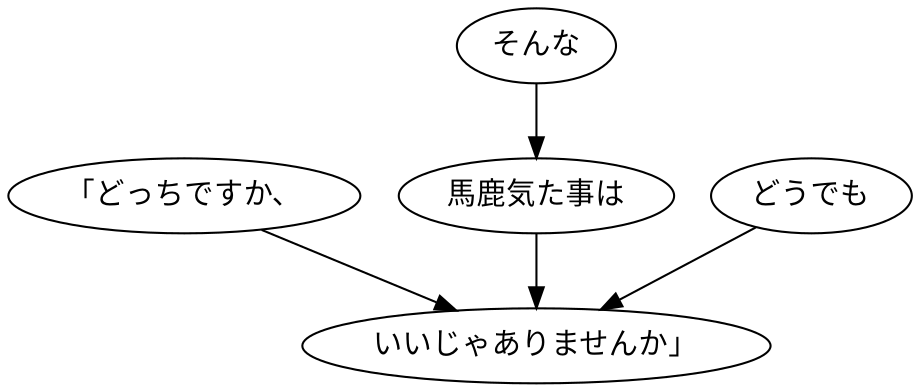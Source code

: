 digraph graph4603 {
	node0 [label="「どっちですか、"];
	node1 [label="そんな"];
	node2 [label="馬鹿気た事は"];
	node3 [label="どうでも"];
	node4 [label="いいじゃありませんか」"];
	node0 -> node4;
	node1 -> node2;
	node2 -> node4;
	node3 -> node4;
}
